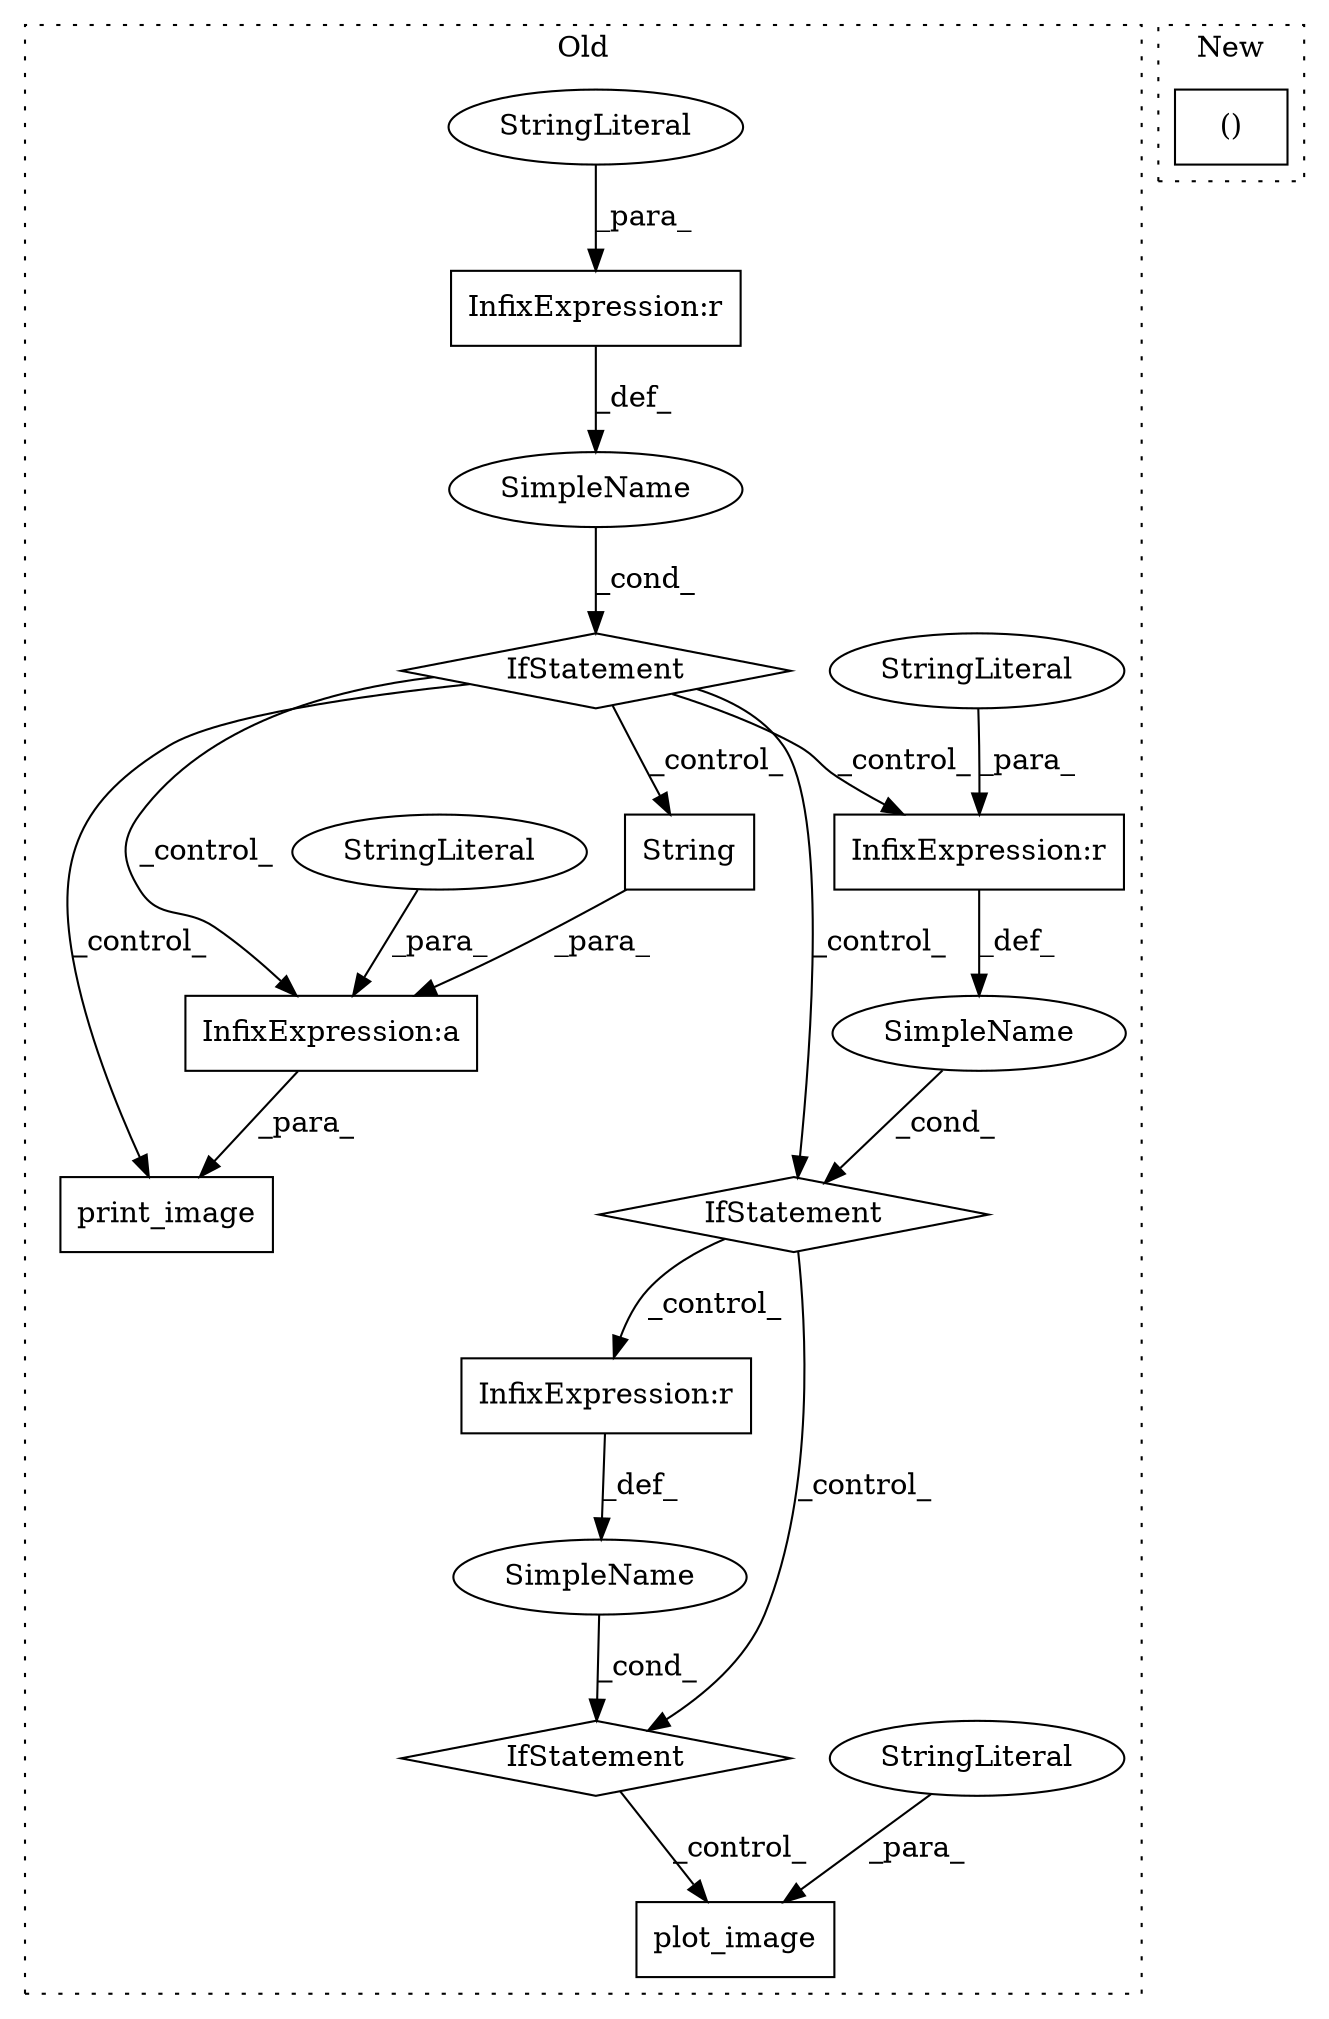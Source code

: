 digraph G {
subgraph cluster0 {
1 [label="print_image" a="32" s="658,710" l="12,1" shape="box"];
3 [label="String" a="32" s="672,685" l="7,1" shape="box"];
4 [label="InfixExpression:a" a="27" s="686" l="3" shape="box"];
5 [label="StringLiteral" a="45" s="689" l="21" shape="ellipse"];
6 [label="IfStatement" a="25" s="350,368" l="4,2" shape="diamond"];
7 [label="SimpleName" a="42" s="" l="" shape="ellipse"];
8 [label="IfStatement" a="25" s="378,398" l="4,2" shape="diamond"];
9 [label="SimpleName" a="42" s="" l="" shape="ellipse"];
10 [label="InfixExpression:r" a="27" s="487" l="4" shape="box"];
11 [label="IfStatement" a="25" s="478,497" l="4,2" shape="diamond"];
12 [label="SimpleName" a="42" s="" l="" shape="ellipse"];
13 [label="plot_image" a="32" s="509,528" l="11,1" shape="box"];
14 [label="StringLiteral" a="45" s="522" l="6" shape="ellipse"];
15 [label="InfixExpression:r" a="27" s="387" l="4" shape="box"];
16 [label="StringLiteral" a="45" s="391" l="7" shape="ellipse"];
17 [label="InfixExpression:r" a="27" s="361" l="4" shape="box"];
18 [label="StringLiteral" a="45" s="365" l="3" shape="ellipse"];
label = "Old";
style="dotted";
}
subgraph cluster1 {
2 [label="()" a="106" s="846" l="36" shape="box"];
label = "New";
style="dotted";
}
3 -> 4 [label="_para_"];
4 -> 1 [label="_para_"];
5 -> 4 [label="_para_"];
6 -> 4 [label="_control_"];
6 -> 8 [label="_control_"];
6 -> 1 [label="_control_"];
6 -> 15 [label="_control_"];
6 -> 3 [label="_control_"];
7 -> 6 [label="_cond_"];
8 -> 10 [label="_control_"];
8 -> 11 [label="_control_"];
9 -> 8 [label="_cond_"];
10 -> 12 [label="_def_"];
11 -> 13 [label="_control_"];
12 -> 11 [label="_cond_"];
14 -> 13 [label="_para_"];
15 -> 9 [label="_def_"];
16 -> 15 [label="_para_"];
17 -> 7 [label="_def_"];
18 -> 17 [label="_para_"];
}